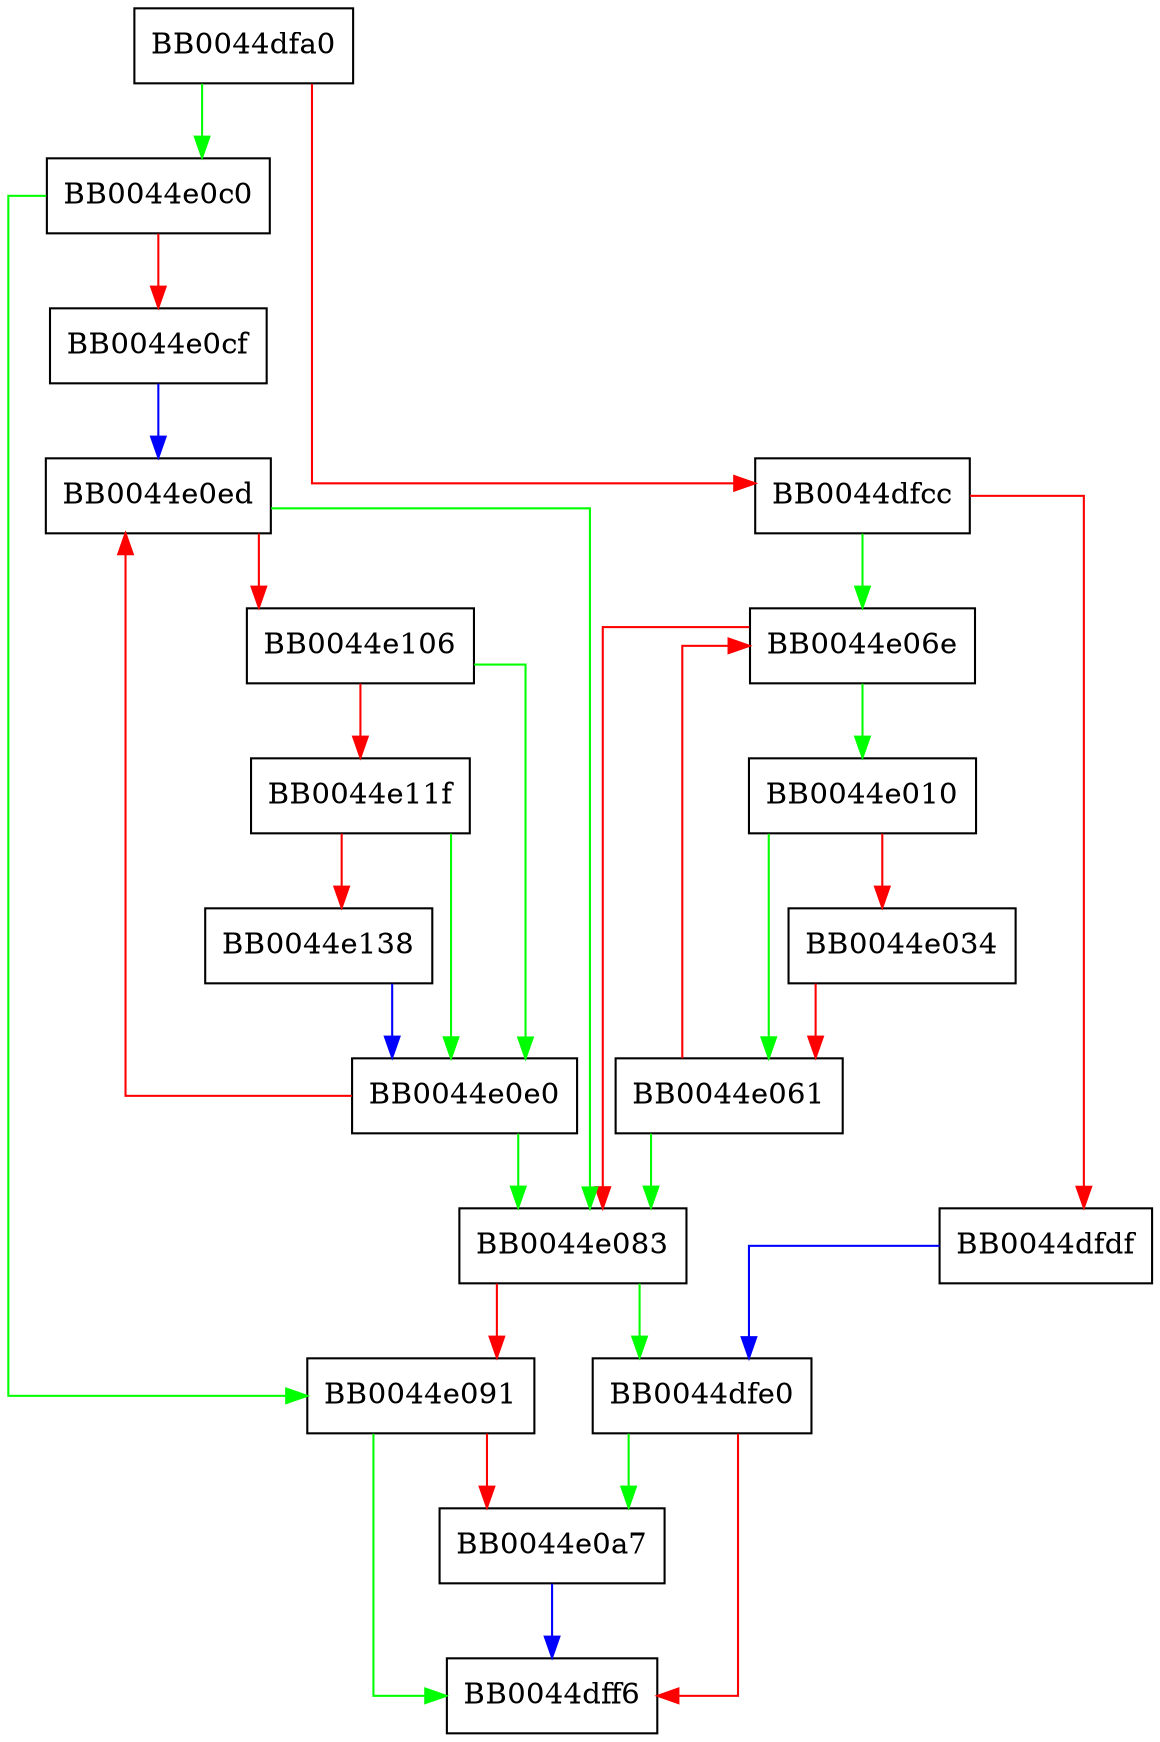 digraph EVP_Update_loop_ccm {
  node [shape="box"];
  graph [splines=ortho];
  BB0044dfa0 -> BB0044e0c0 [color="green"];
  BB0044dfa0 -> BB0044dfcc [color="red"];
  BB0044dfcc -> BB0044e06e [color="green"];
  BB0044dfcc -> BB0044dfdf [color="red"];
  BB0044dfdf -> BB0044dfe0 [color="blue"];
  BB0044dfe0 -> BB0044e0a7 [color="green"];
  BB0044dfe0 -> BB0044dff6 [color="red"];
  BB0044e010 -> BB0044e061 [color="green"];
  BB0044e010 -> BB0044e034 [color="red"];
  BB0044e034 -> BB0044e061 [color="red"];
  BB0044e061 -> BB0044e083 [color="green"];
  BB0044e061 -> BB0044e06e [color="red"];
  BB0044e06e -> BB0044e010 [color="green"];
  BB0044e06e -> BB0044e083 [color="red"];
  BB0044e083 -> BB0044dfe0 [color="green"];
  BB0044e083 -> BB0044e091 [color="red"];
  BB0044e091 -> BB0044dff6 [color="green"];
  BB0044e091 -> BB0044e0a7 [color="red"];
  BB0044e0a7 -> BB0044dff6 [color="blue"];
  BB0044e0c0 -> BB0044e091 [color="green"];
  BB0044e0c0 -> BB0044e0cf [color="red"];
  BB0044e0cf -> BB0044e0ed [color="blue"];
  BB0044e0e0 -> BB0044e083 [color="green"];
  BB0044e0e0 -> BB0044e0ed [color="red"];
  BB0044e0ed -> BB0044e083 [color="green"];
  BB0044e0ed -> BB0044e106 [color="red"];
  BB0044e106 -> BB0044e0e0 [color="green"];
  BB0044e106 -> BB0044e11f [color="red"];
  BB0044e11f -> BB0044e0e0 [color="green"];
  BB0044e11f -> BB0044e138 [color="red"];
  BB0044e138 -> BB0044e0e0 [color="blue"];
}